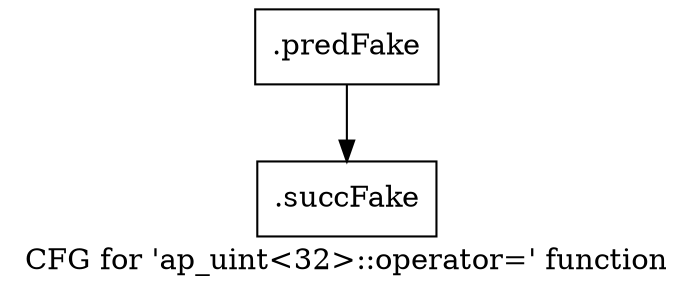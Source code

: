 digraph "CFG for 'ap_uint\<32\>::operator=' function" {
	label="CFG for 'ap_uint\<32\>::operator=' function";

	Node0x5a623e0 [shape=record,filename="",linenumber="",label="{.predFake}"];
	Node0x5a623e0 -> Node0x60efbf0[ callList="" memoryops="" filename="/mnt/xilinx/Vitis_HLS/2021.2/include/ap_int.h" execusionnum="13997"];
	Node0x60efbf0 [shape=record,filename="/mnt/xilinx/Vitis_HLS/2021.2/include/ap_int.h",linenumber="341",label="{.succFake}"];
}
